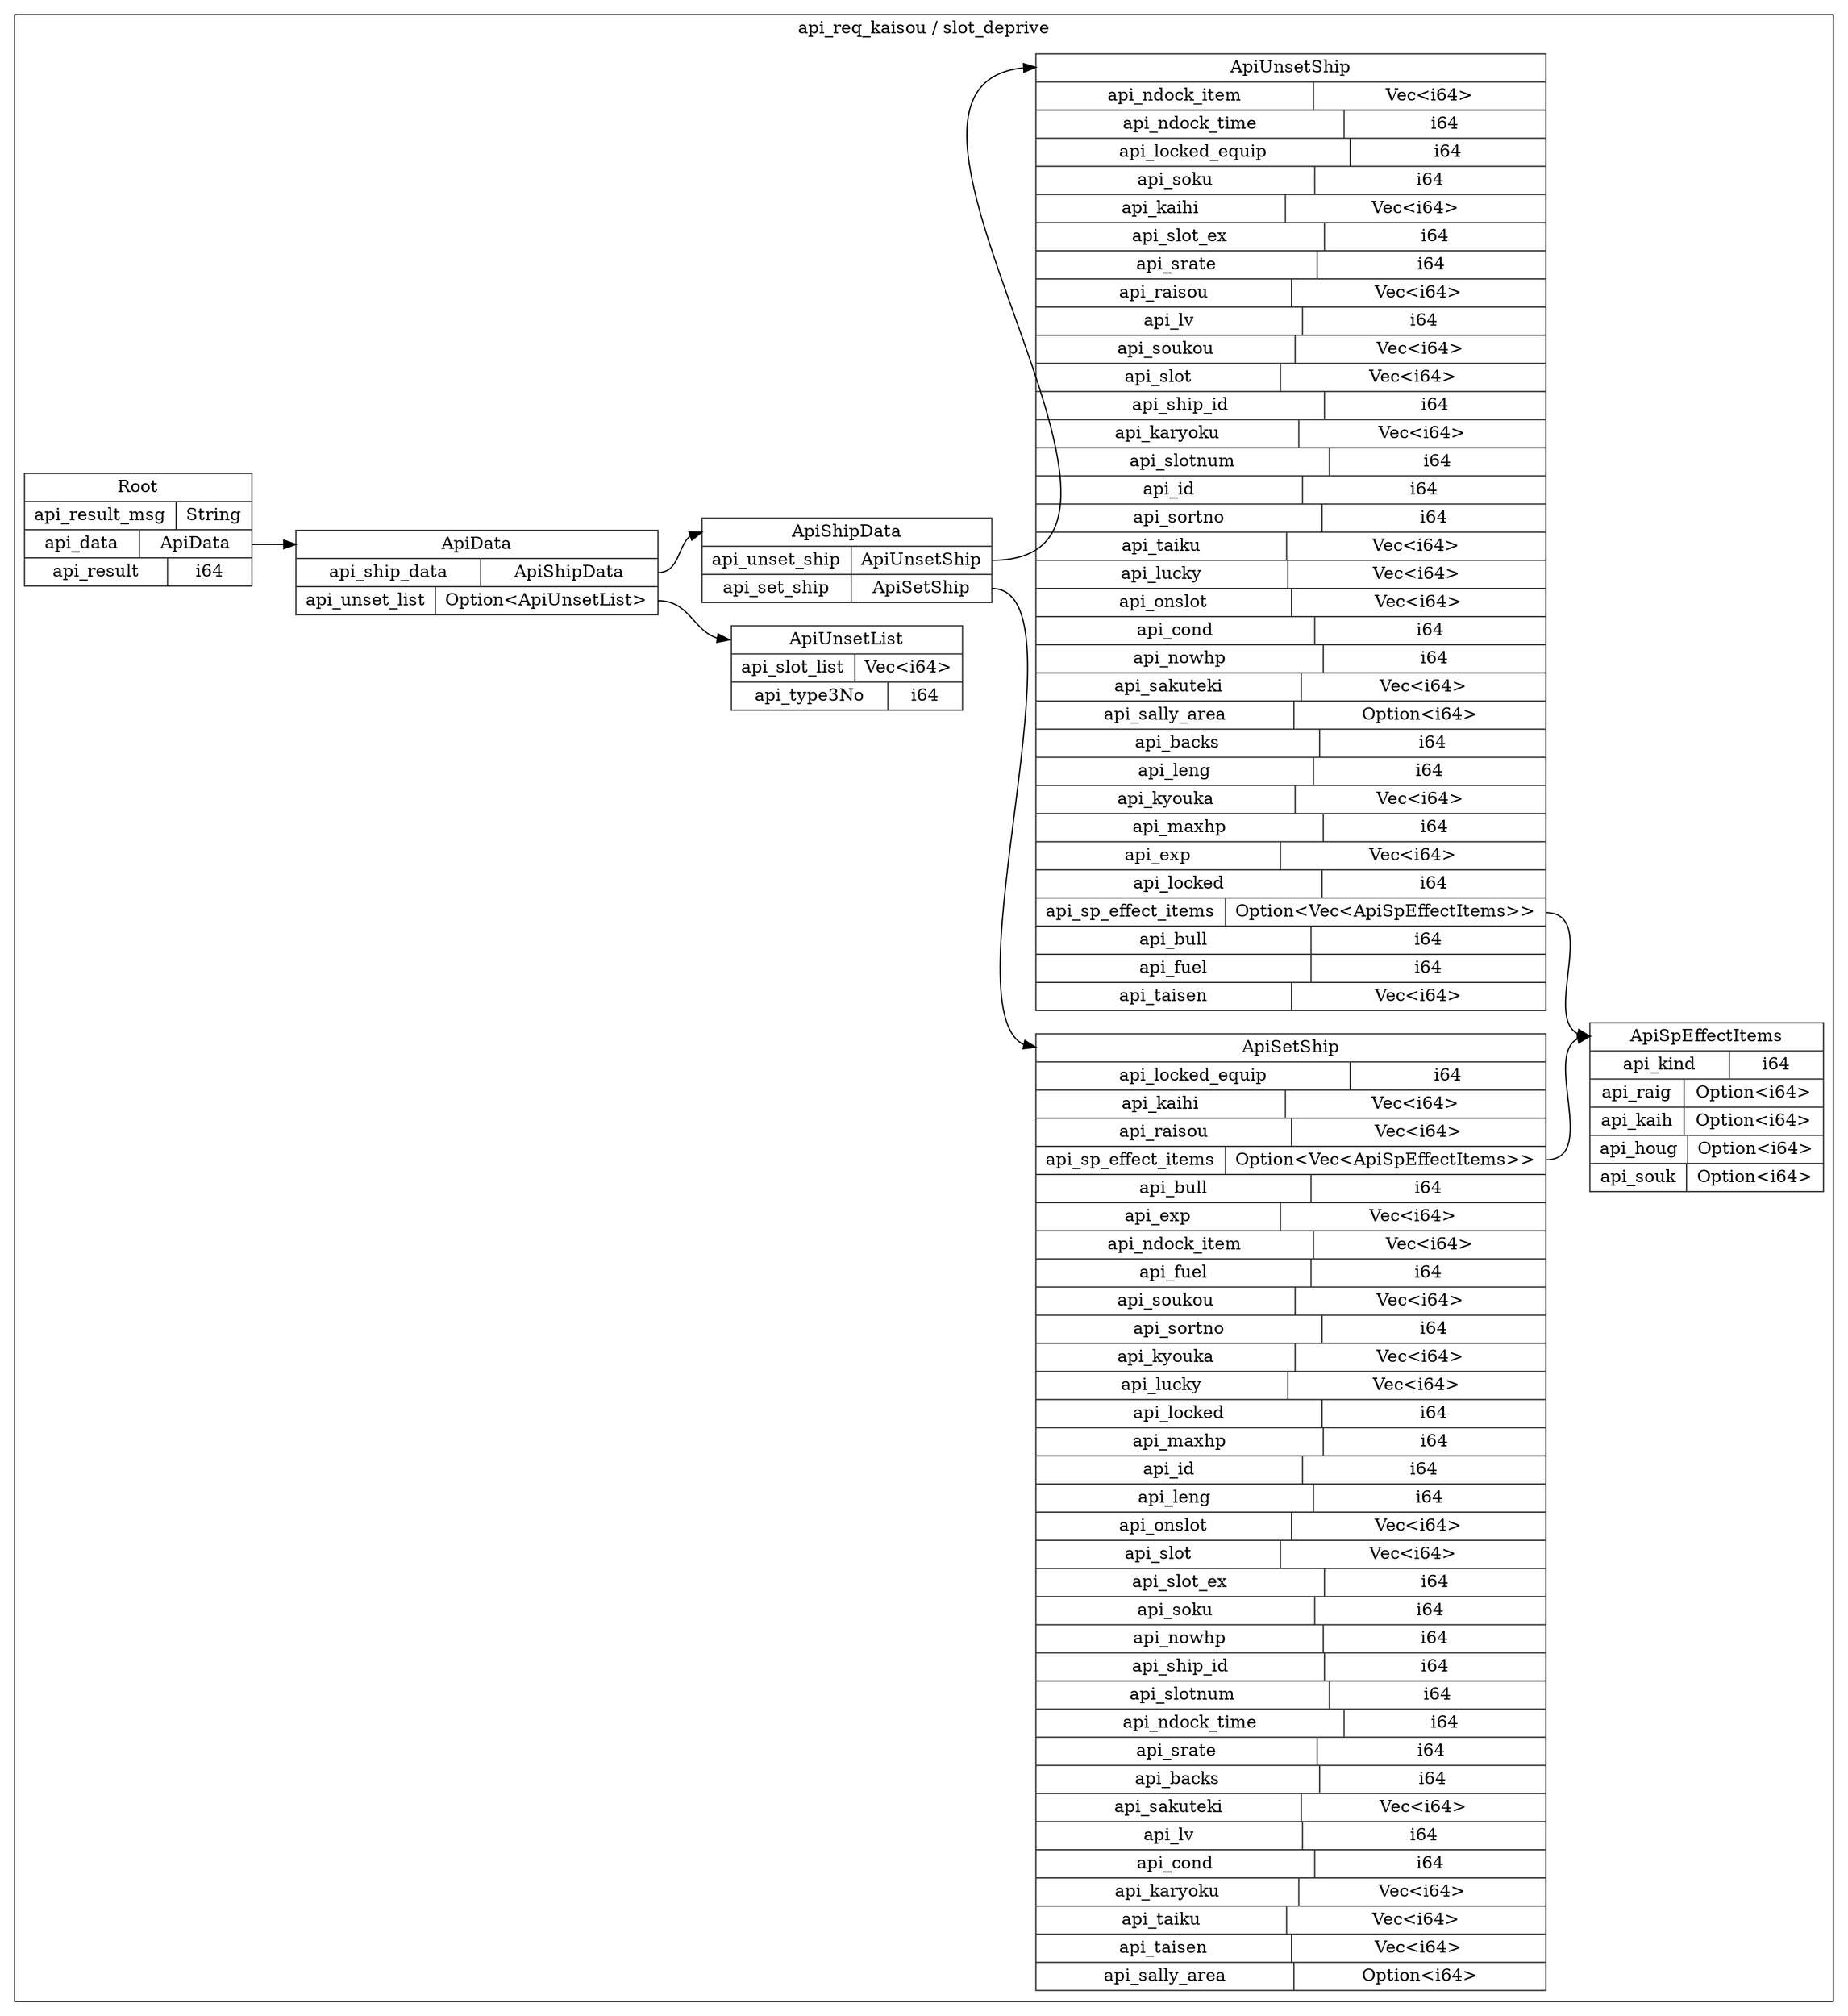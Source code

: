 digraph {
  rankdir=LR;
  subgraph cluster_0 {
    label="api_req_kaisou / slot_deprive";
    node [style="filled", color=white, style="solid", color=gray20];
    api_req_kaisou__slot_deprive__Root [label="<Root> Root  | { api_result_msg | <api_result_msg> String } | { api_data | <api_data> ApiData } | { api_result | <api_result> i64 }", shape=record];
    api_req_kaisou__slot_deprive__ApiData;
    api_req_kaisou__slot_deprive__Root:api_data:e -> api_req_kaisou__slot_deprive__ApiData:ApiData:w;
    api_req_kaisou__slot_deprive__ApiData [label="<ApiData> ApiData  | { api_ship_data | <api_ship_data> ApiShipData } | { api_unset_list | <api_unset_list> Option\<ApiUnsetList\> }", shape=record];
    api_req_kaisou__slot_deprive__ApiShipData;
    api_req_kaisou__slot_deprive__ApiData:api_ship_data:e -> api_req_kaisou__slot_deprive__ApiShipData:ApiShipData:w;
    api_req_kaisou__slot_deprive__ApiUnsetList;
    api_req_kaisou__slot_deprive__ApiData:api_unset_list:e -> api_req_kaisou__slot_deprive__ApiUnsetList:ApiUnsetList:w;
    api_req_kaisou__slot_deprive__ApiShipData [label="<ApiShipData> ApiShipData  | { api_unset_ship | <api_unset_ship> ApiUnsetShip } | { api_set_ship | <api_set_ship> ApiSetShip }", shape=record];
    api_req_kaisou__slot_deprive__ApiUnsetShip;
    api_req_kaisou__slot_deprive__ApiShipData:api_unset_ship:e -> api_req_kaisou__slot_deprive__ApiUnsetShip:ApiUnsetShip:w;
    api_req_kaisou__slot_deprive__ApiSetShip;
    api_req_kaisou__slot_deprive__ApiShipData:api_set_ship:e -> api_req_kaisou__slot_deprive__ApiSetShip:ApiSetShip:w;
    api_req_kaisou__slot_deprive__ApiUnsetShip [label="<ApiUnsetShip> ApiUnsetShip  | { api_ndock_item | <api_ndock_item> Vec\<i64\> } | { api_ndock_time | <api_ndock_time> i64 } | { api_locked_equip | <api_locked_equip> i64 } | { api_soku | <api_soku> i64 } | { api_kaihi | <api_kaihi> Vec\<i64\> } | { api_slot_ex | <api_slot_ex> i64 } | { api_srate | <api_srate> i64 } | { api_raisou | <api_raisou> Vec\<i64\> } | { api_lv | <api_lv> i64 } | { api_soukou | <api_soukou> Vec\<i64\> } | { api_slot | <api_slot> Vec\<i64\> } | { api_ship_id | <api_ship_id> i64 } | { api_karyoku | <api_karyoku> Vec\<i64\> } | { api_slotnum | <api_slotnum> i64 } | { api_id | <api_id> i64 } | { api_sortno | <api_sortno> i64 } | { api_taiku | <api_taiku> Vec\<i64\> } | { api_lucky | <api_lucky> Vec\<i64\> } | { api_onslot | <api_onslot> Vec\<i64\> } | { api_cond | <api_cond> i64 } | { api_nowhp | <api_nowhp> i64 } | { api_sakuteki | <api_sakuteki> Vec\<i64\> } | { api_sally_area | <api_sally_area> Option\<i64\> } | { api_backs | <api_backs> i64 } | { api_leng | <api_leng> i64 } | { api_kyouka | <api_kyouka> Vec\<i64\> } | { api_maxhp | <api_maxhp> i64 } | { api_exp | <api_exp> Vec\<i64\> } | { api_locked | <api_locked> i64 } | { api_sp_effect_items | <api_sp_effect_items> Option\<Vec\<ApiSpEffectItems\>\> } | { api_bull | <api_bull> i64 } | { api_fuel | <api_fuel> i64 } | { api_taisen | <api_taisen> Vec\<i64\> }", shape=record];
    api_req_kaisou__slot_deprive__ApiSpEffectItems;
    api_req_kaisou__slot_deprive__ApiUnsetShip:api_sp_effect_items:e -> api_req_kaisou__slot_deprive__ApiSpEffectItems:ApiSpEffectItems:w;
    api_req_kaisou__slot_deprive__ApiSetShip [label="<ApiSetShip> ApiSetShip  | { api_locked_equip | <api_locked_equip> i64 } | { api_kaihi | <api_kaihi> Vec\<i64\> } | { api_raisou | <api_raisou> Vec\<i64\> } | { api_sp_effect_items | <api_sp_effect_items> Option\<Vec\<ApiSpEffectItems\>\> } | { api_bull | <api_bull> i64 } | { api_exp | <api_exp> Vec\<i64\> } | { api_ndock_item | <api_ndock_item> Vec\<i64\> } | { api_fuel | <api_fuel> i64 } | { api_soukou | <api_soukou> Vec\<i64\> } | { api_sortno | <api_sortno> i64 } | { api_kyouka | <api_kyouka> Vec\<i64\> } | { api_lucky | <api_lucky> Vec\<i64\> } | { api_locked | <api_locked> i64 } | { api_maxhp | <api_maxhp> i64 } | { api_id | <api_id> i64 } | { api_leng | <api_leng> i64 } | { api_onslot | <api_onslot> Vec\<i64\> } | { api_slot | <api_slot> Vec\<i64\> } | { api_slot_ex | <api_slot_ex> i64 } | { api_soku | <api_soku> i64 } | { api_nowhp | <api_nowhp> i64 } | { api_ship_id | <api_ship_id> i64 } | { api_slotnum | <api_slotnum> i64 } | { api_ndock_time | <api_ndock_time> i64 } | { api_srate | <api_srate> i64 } | { api_backs | <api_backs> i64 } | { api_sakuteki | <api_sakuteki> Vec\<i64\> } | { api_lv | <api_lv> i64 } | { api_cond | <api_cond> i64 } | { api_karyoku | <api_karyoku> Vec\<i64\> } | { api_taiku | <api_taiku> Vec\<i64\> } | { api_taisen | <api_taisen> Vec\<i64\> } | { api_sally_area | <api_sally_area> Option\<i64\> }", shape=record];
    api_req_kaisou__slot_deprive__ApiSpEffectItems;
    api_req_kaisou__slot_deprive__ApiSetShip:api_sp_effect_items:e -> api_req_kaisou__slot_deprive__ApiSpEffectItems:ApiSpEffectItems:w;
    api_req_kaisou__slot_deprive__ApiSpEffectItems [label="<ApiSpEffectItems> ApiSpEffectItems  | { api_kind | <api_kind> i64 } | { api_raig | <api_raig> Option\<i64\> } | { api_kaih | <api_kaih> Option\<i64\> } | { api_houg | <api_houg> Option\<i64\> } | { api_souk | <api_souk> Option\<i64\> }", shape=record];
    api_req_kaisou__slot_deprive__ApiUnsetList [label="<ApiUnsetList> ApiUnsetList  | { api_slot_list | <api_slot_list> Vec\<i64\> } | { api_type3No | <api_type3No> i64 }", shape=record];
  }
}
